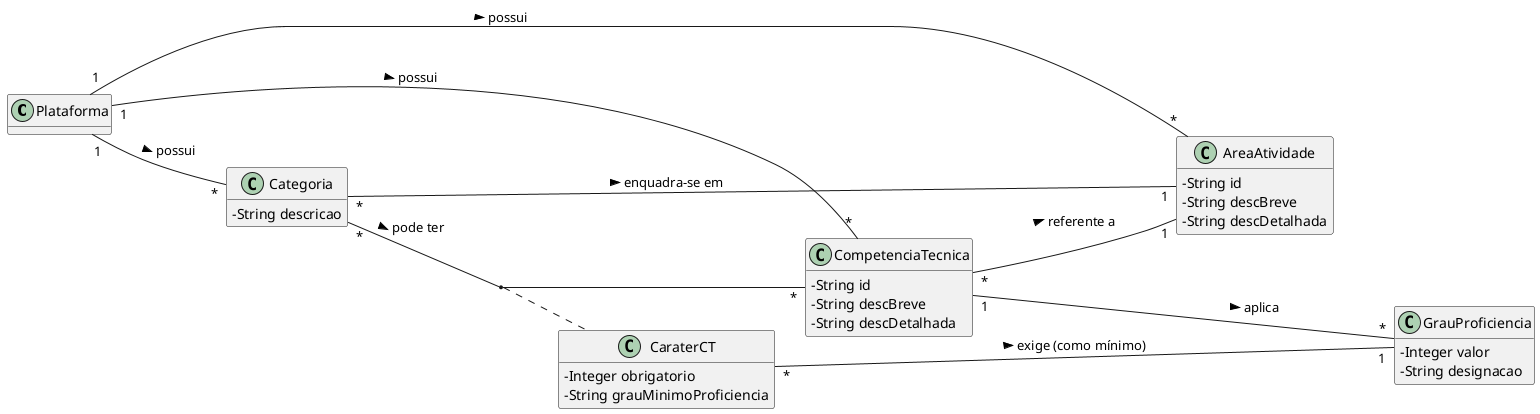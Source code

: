 @startuml
skinparam classAttributeIconSize 0
hide methods
left to right direction

class Plataforma {
}

class CompetenciaTecnica {
  -String id
  -String descBreve
  -String descDetalhada
}

class GrauProficiencia {
  -Integer valor
  -String designacao
}

class Categoria {
  -String descricao
}

class CaraterCT {
  -Integer obrigatorio
  -String grauMinimoProficiencia
}

class AreaAtividade {
  -String id
  -String descBreve
  -String descDetalhada
}


Plataforma "1" -- "*" CompetenciaTecnica : possui >
Plataforma "1" -- "*" Categoria : possui >
Plataforma "1" -r- "*" AreaAtividade : possui >

CompetenciaTecnica "*" -- "1" AreaAtividade : referente a >
CompetenciaTecnica "1" --- "*" GrauProficiencia : aplica  >
Categoria "*" -- "1" AreaAtividade: enquadra-se em >
Categoria "*" -- "*" CompetenciaTecnica: pode ter  >
(Categoria, CompetenciaTecnica) .. CaraterCT
CaraterCT "*" -- "1" GrauProficiencia: exige (como mínimo)  >


@enduml